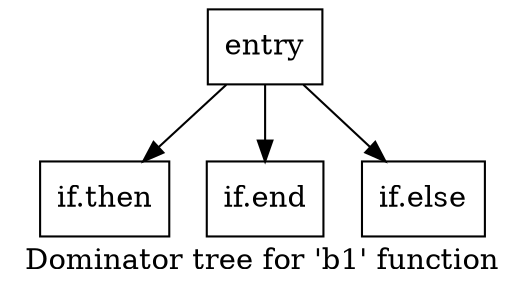 digraph "Dominator tree for 'b1' function" {
	label="Dominator tree for 'b1' function";

	Node0x16c2880 [shape=record,label="{entry}"];
	Node0x16c2880 -> Node0x16c2cd0;
	Node0x16c2880 -> Node0x16c2d10;
	Node0x16c2880 -> Node0x16c2d50;
	Node0x16c2cd0 [shape=record,label="{if.then}"];
	Node0x16c2d10 [shape=record,label="{if.end}"];
	Node0x16c2d50 [shape=record,label="{if.else}"];
}
